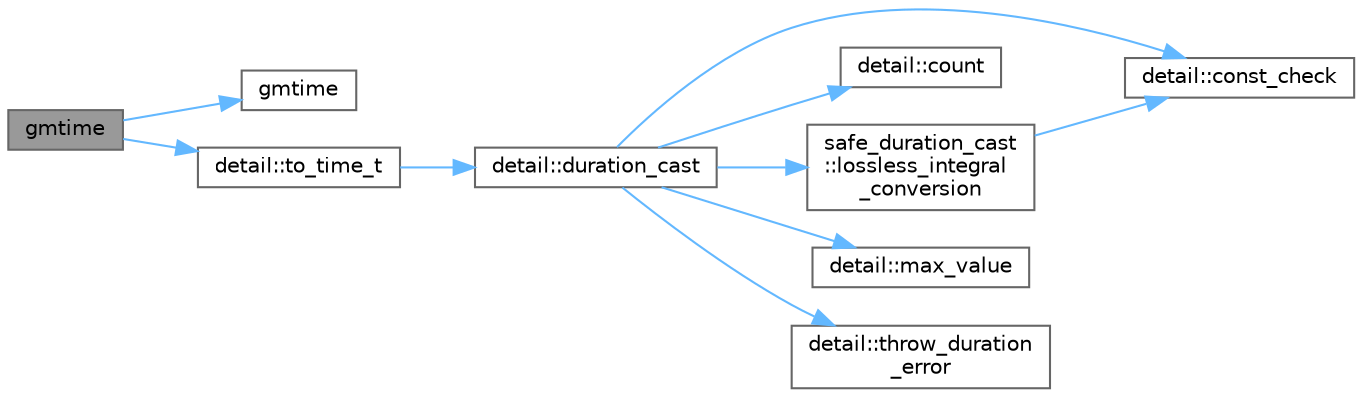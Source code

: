 digraph "gmtime"
{
 // LATEX_PDF_SIZE
  bgcolor="transparent";
  edge [fontname=Helvetica,fontsize=10,labelfontname=Helvetica,labelfontsize=10];
  node [fontname=Helvetica,fontsize=10,shape=box,height=0.2,width=0.4];
  rankdir="LR";
  Node1 [id="Node000001",label="gmtime",height=0.2,width=0.4,color="gray40", fillcolor="grey60", style="filled", fontcolor="black",tooltip=" "];
  Node1 -> Node2 [id="edge10_Node000001_Node000002",color="steelblue1",style="solid",tooltip=" "];
  Node2 [id="Node000002",label="gmtime",height=0.2,width=0.4,color="grey40", fillcolor="white", style="filled",URL="$spdlog_2include_2spdlog_2fmt_2bundled_2chrono_8h.html#a83a6d3549151f8648676dde975a0e997",tooltip=" "];
  Node1 -> Node3 [id="edge11_Node000001_Node000003",color="steelblue1",style="solid",tooltip=" "];
  Node3 [id="Node000003",label="detail::to_time_t",height=0.2,width=0.4,color="grey40", fillcolor="white", style="filled",URL="$namespacedetail.html#a64cc336982d364eabc1110d9dbc685e7",tooltip=" "];
  Node3 -> Node4 [id="edge12_Node000003_Node000004",color="steelblue1",style="solid",tooltip=" "];
  Node4 [id="Node000004",label="detail::duration_cast",height=0.2,width=0.4,color="grey40", fillcolor="white", style="filled",URL="$namespacedetail.html#a3910638d8b020c3796c253b8adffc23e",tooltip=" "];
  Node4 -> Node5 [id="edge13_Node000004_Node000005",color="steelblue1",style="solid",tooltip=" "];
  Node5 [id="Node000005",label="detail::const_check",height=0.2,width=0.4,color="grey40", fillcolor="white", style="filled",URL="$namespacedetail.html#a8a0f6a5093c0390e04f2d2091e0a42e0",tooltip=" "];
  Node4 -> Node6 [id="edge14_Node000004_Node000006",color="steelblue1",style="solid",tooltip=" "];
  Node6 [id="Node000006",label="detail::count",height=0.2,width=0.4,color="grey40", fillcolor="white", style="filled",URL="$namespacedetail.html#adecb5dbdc5faeb0d252ab0f4cb92c8a9",tooltip=" "];
  Node4 -> Node7 [id="edge15_Node000004_Node000007",color="steelblue1",style="solid",tooltip=" "];
  Node7 [id="Node000007",label="safe_duration_cast\l::lossless_integral\l_conversion",height=0.2,width=0.4,color="grey40", fillcolor="white", style="filled",URL="$namespacesafe__duration__cast.html#ad9fbe9a58d2f046c1b477ec0bea62e0c",tooltip=" "];
  Node7 -> Node5 [id="edge16_Node000007_Node000005",color="steelblue1",style="solid",tooltip=" "];
  Node4 -> Node8 [id="edge17_Node000004_Node000008",color="steelblue1",style="solid",tooltip=" "];
  Node8 [id="Node000008",label="detail::max_value",height=0.2,width=0.4,color="grey40", fillcolor="white", style="filled",URL="$namespacedetail.html#a45c2130c44ebe54179eafcee3cda2bfb",tooltip=" "];
  Node4 -> Node9 [id="edge18_Node000004_Node000009",color="steelblue1",style="solid",tooltip=" "];
  Node9 [id="Node000009",label="detail::throw_duration\l_error",height=0.2,width=0.4,color="grey40", fillcolor="white", style="filled",URL="$namespacedetail.html#a941d78609a67f85782aec2b9a4bdaf5c",tooltip=" "];
}
